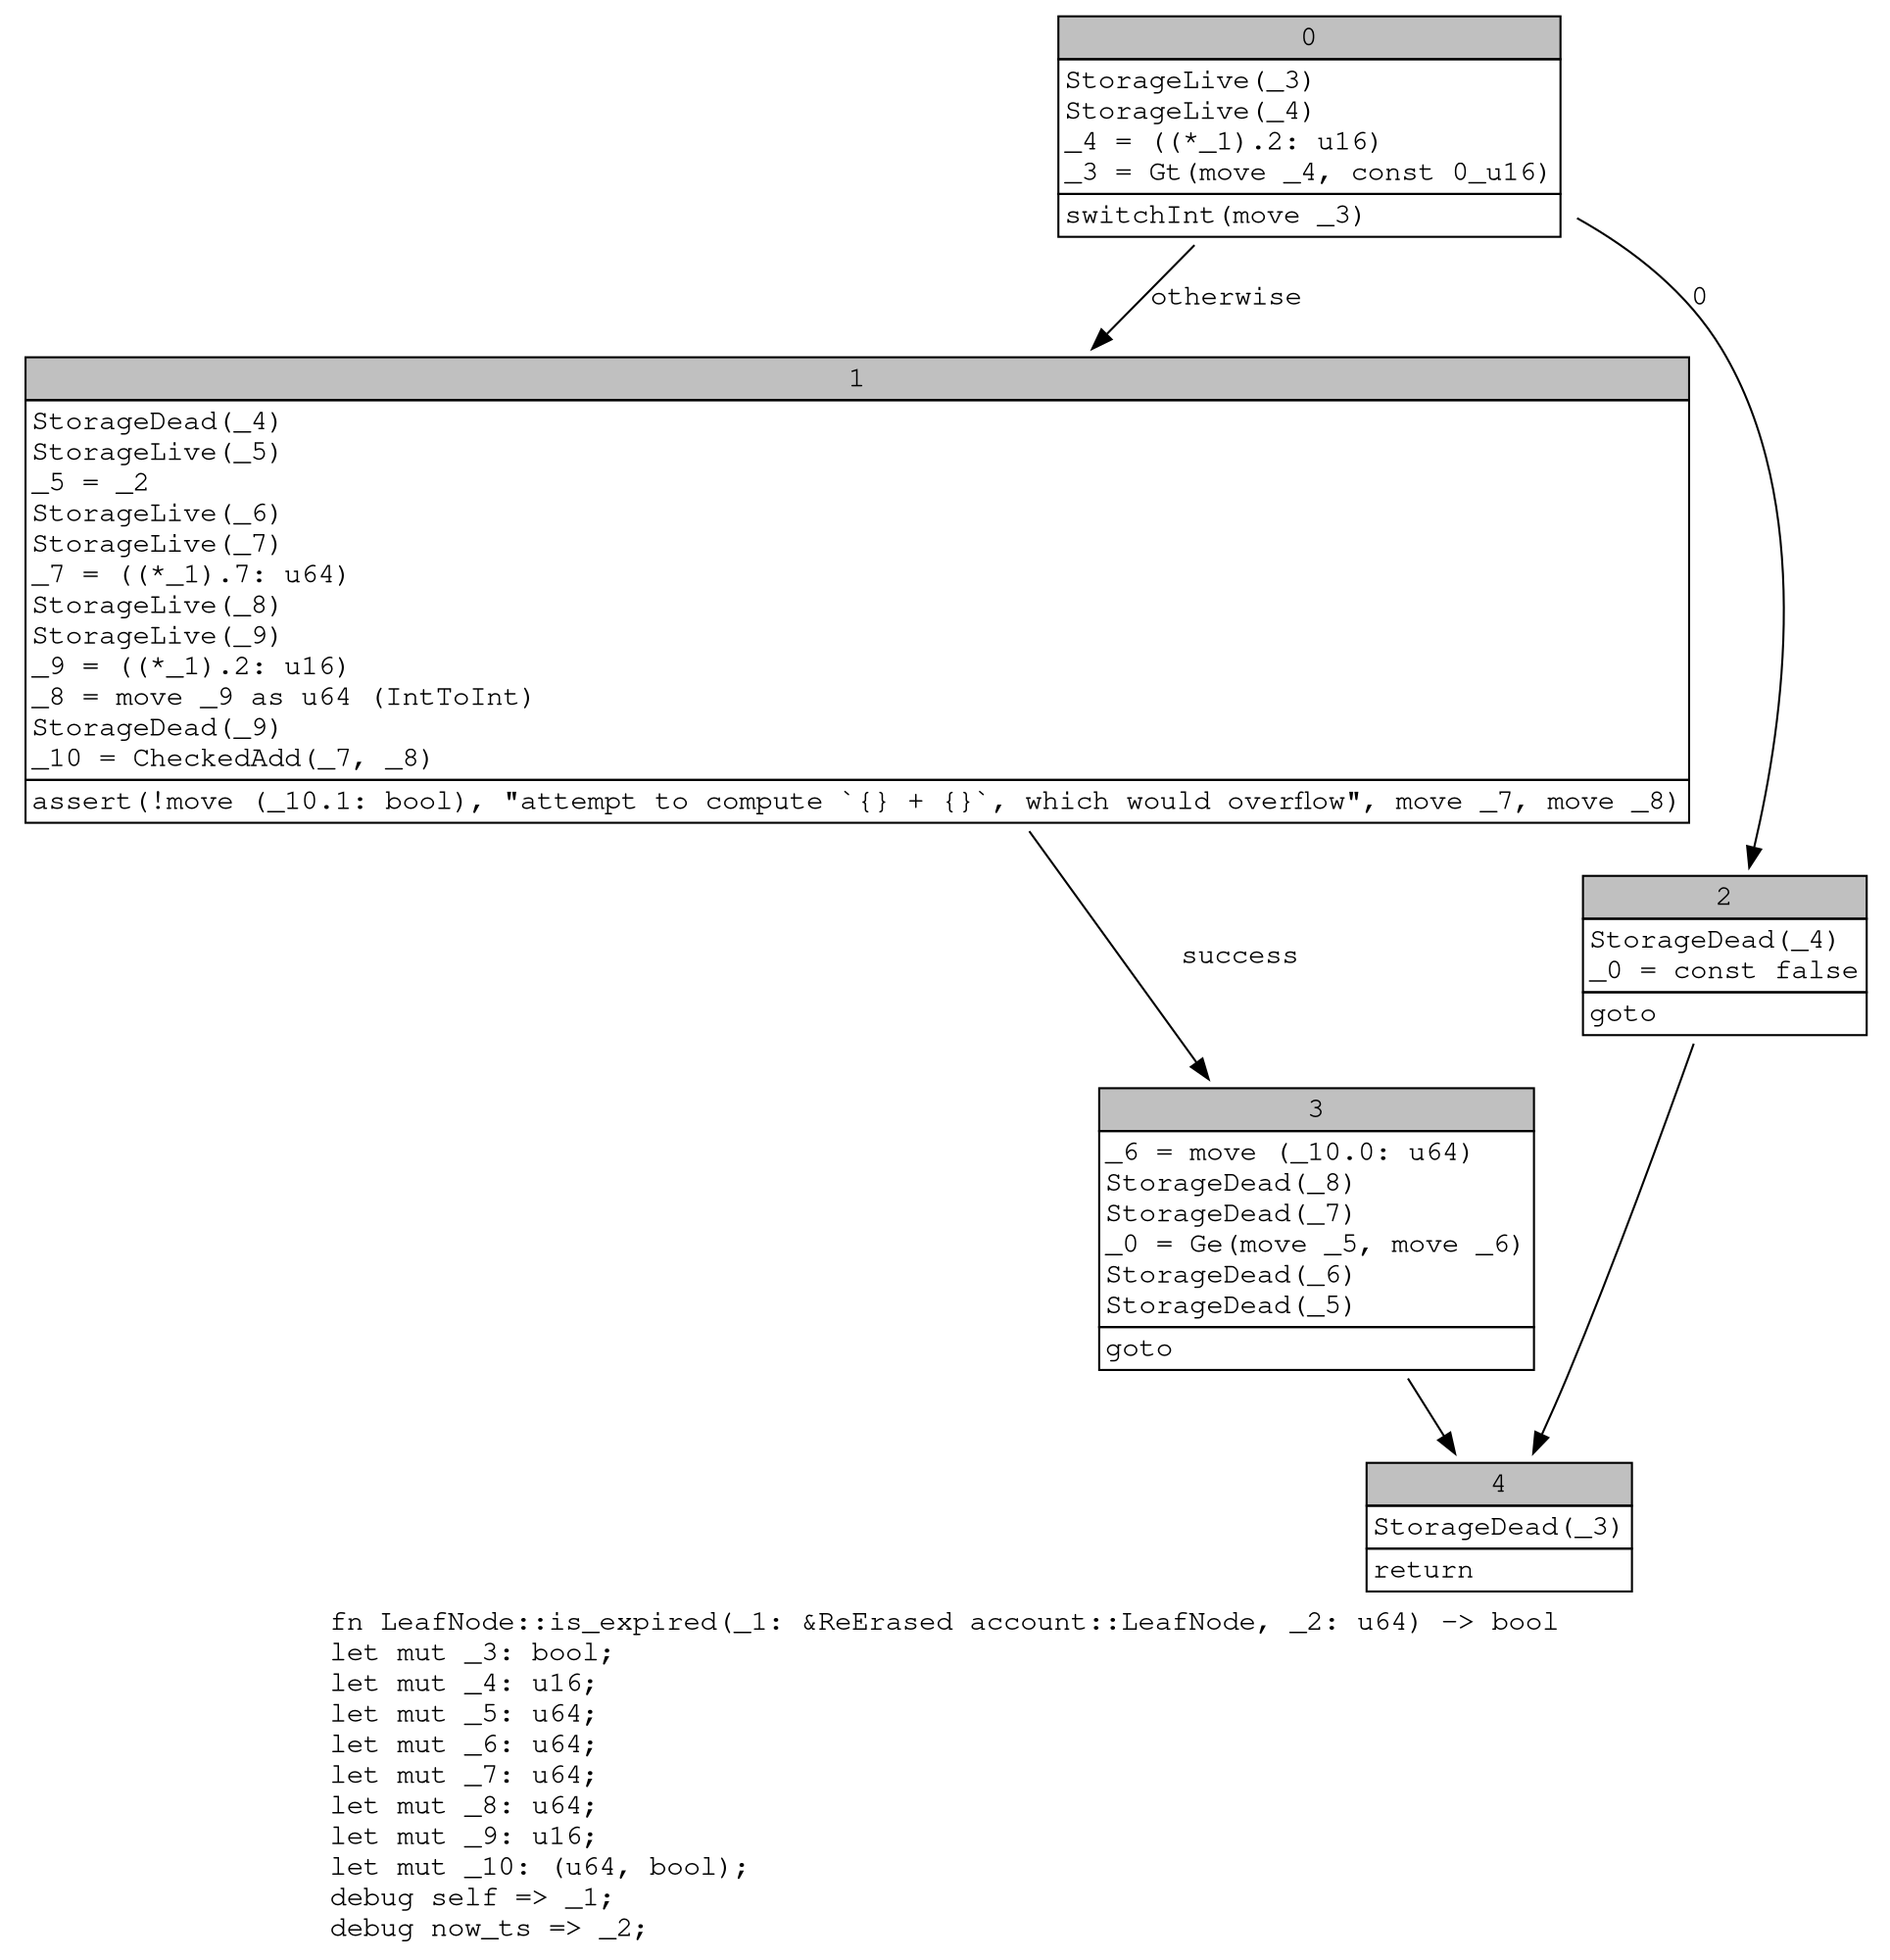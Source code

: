 digraph Mir_0_20 {
    graph [fontname="Courier, monospace"];
    node [fontname="Courier, monospace"];
    edge [fontname="Courier, monospace"];
    label=<fn LeafNode::is_expired(_1: &amp;ReErased account::LeafNode, _2: u64) -&gt; bool<br align="left"/>let mut _3: bool;<br align="left"/>let mut _4: u16;<br align="left"/>let mut _5: u64;<br align="left"/>let mut _6: u64;<br align="left"/>let mut _7: u64;<br align="left"/>let mut _8: u64;<br align="left"/>let mut _9: u16;<br align="left"/>let mut _10: (u64, bool);<br align="left"/>debug self =&gt; _1;<br align="left"/>debug now_ts =&gt; _2;<br align="left"/>>;
    bb0__0_20 [shape="none", label=<<table border="0" cellborder="1" cellspacing="0"><tr><td bgcolor="gray" align="center" colspan="1">0</td></tr><tr><td align="left" balign="left">StorageLive(_3)<br/>StorageLive(_4)<br/>_4 = ((*_1).2: u16)<br/>_3 = Gt(move _4, const 0_u16)<br/></td></tr><tr><td align="left">switchInt(move _3)</td></tr></table>>];
    bb1__0_20 [shape="none", label=<<table border="0" cellborder="1" cellspacing="0"><tr><td bgcolor="gray" align="center" colspan="1">1</td></tr><tr><td align="left" balign="left">StorageDead(_4)<br/>StorageLive(_5)<br/>_5 = _2<br/>StorageLive(_6)<br/>StorageLive(_7)<br/>_7 = ((*_1).7: u64)<br/>StorageLive(_8)<br/>StorageLive(_9)<br/>_9 = ((*_1).2: u16)<br/>_8 = move _9 as u64 (IntToInt)<br/>StorageDead(_9)<br/>_10 = CheckedAdd(_7, _8)<br/></td></tr><tr><td align="left">assert(!move (_10.1: bool), &quot;attempt to compute `{} + {}`, which would overflow&quot;, move _7, move _8)</td></tr></table>>];
    bb2__0_20 [shape="none", label=<<table border="0" cellborder="1" cellspacing="0"><tr><td bgcolor="gray" align="center" colspan="1">2</td></tr><tr><td align="left" balign="left">StorageDead(_4)<br/>_0 = const false<br/></td></tr><tr><td align="left">goto</td></tr></table>>];
    bb3__0_20 [shape="none", label=<<table border="0" cellborder="1" cellspacing="0"><tr><td bgcolor="gray" align="center" colspan="1">3</td></tr><tr><td align="left" balign="left">_6 = move (_10.0: u64)<br/>StorageDead(_8)<br/>StorageDead(_7)<br/>_0 = Ge(move _5, move _6)<br/>StorageDead(_6)<br/>StorageDead(_5)<br/></td></tr><tr><td align="left">goto</td></tr></table>>];
    bb4__0_20 [shape="none", label=<<table border="0" cellborder="1" cellspacing="0"><tr><td bgcolor="gray" align="center" colspan="1">4</td></tr><tr><td align="left" balign="left">StorageDead(_3)<br/></td></tr><tr><td align="left">return</td></tr></table>>];
    bb0__0_20 -> bb2__0_20 [label="0"];
    bb0__0_20 -> bb1__0_20 [label="otherwise"];
    bb1__0_20 -> bb3__0_20 [label="success"];
    bb2__0_20 -> bb4__0_20 [label=""];
    bb3__0_20 -> bb4__0_20 [label=""];
}
